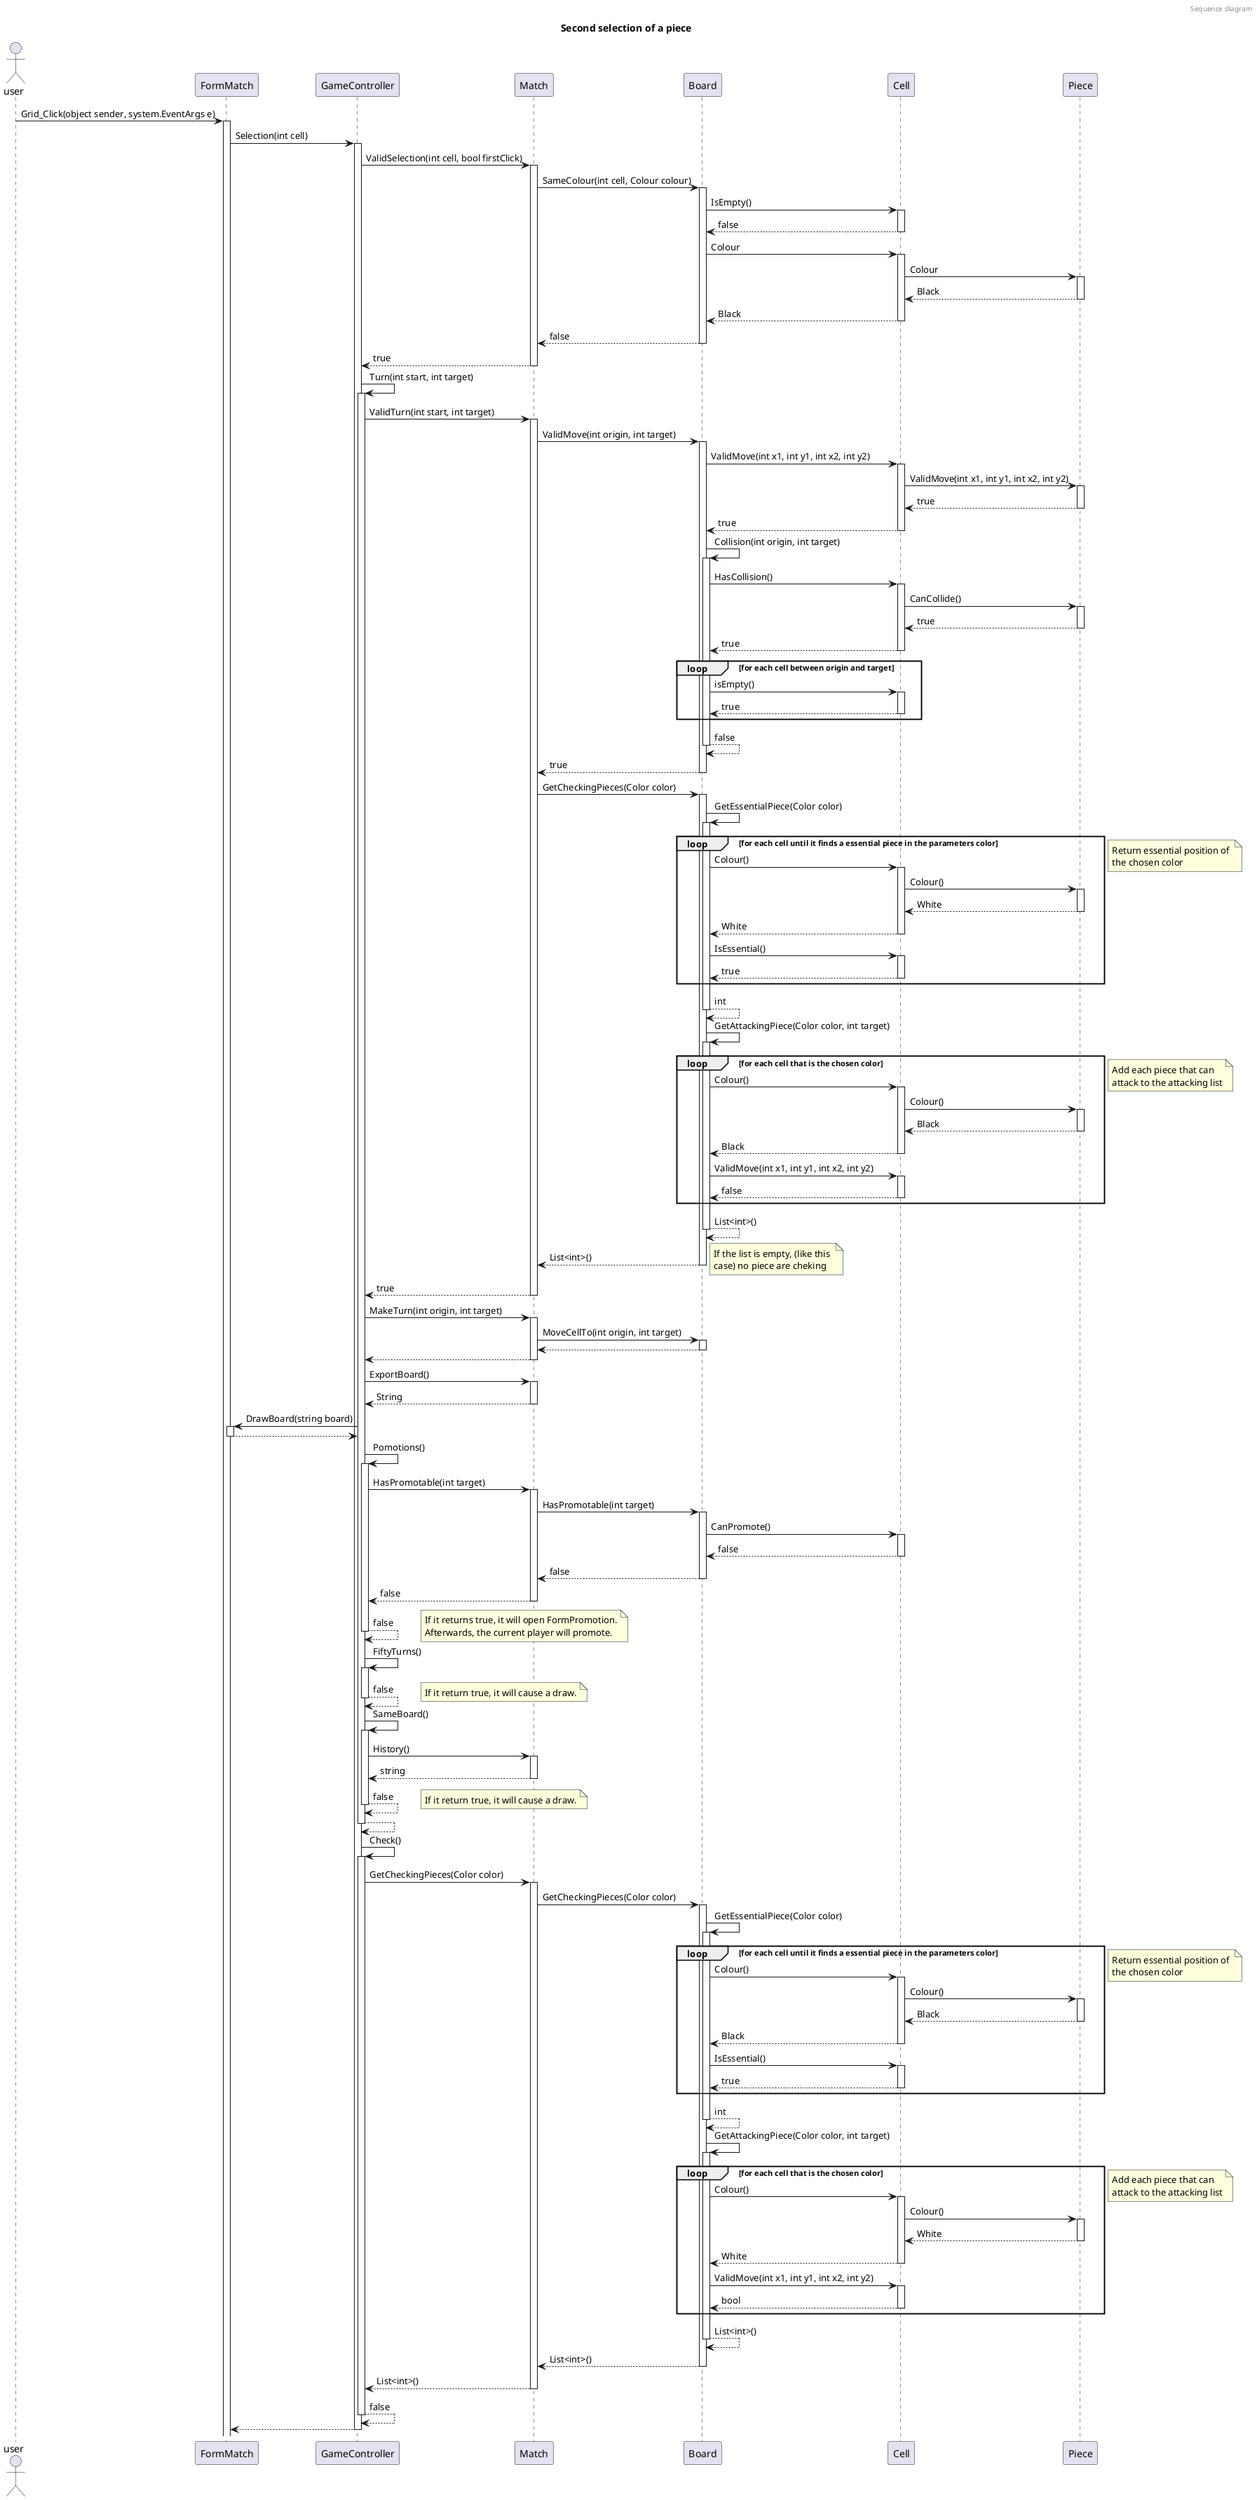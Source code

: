 @startuml first_sequence

header Sequence diagram

title Second selection of a piece 

actor user

'---------'Check if is not the same colour---------'
user -> FormMatch ++ : Grid_Click(object sender, system.EventArgs e)
FormMatch -> GameController ++ : Selection(int cell)

GameController -> Match ++: ValidSelection(int cell, bool firstClick)

Match -> Board ++: SameColour(int cell, Colour colour)
Board -> Cell ++: IsEmpty()
return false

Board -> Cell ++: Colour
Cell -> Piece ++: Colour
return Black
return Black
return false
return true

'---------Check if turn is valid---------'
GameController -> GameController ++: Turn(int start, int target)
GameController -> Match ++: ValidTurn(int start, int target)

'Check if move is valid
Match -> Board ++: ValidMove(int origin, int target)
Board -> Cell ++: ValidMove(int x1, int y1, int x2, int y2)
Cell -> Piece ++: ValidMove(int x1, int y1, int x2, int y2)
return true
return true

'Check if there are a collision
Board -> Board ++: Collision(int origin, int target)
Board -> Cell ++: HasCollision()
Cell -> Piece ++: CanCollide()
return true
return true
loop for each cell between origin and target
    Board -> Cell ++: isEmpty()
    return true
end
return false
return true

'Check Selfcheck
Match -> Board ++: GetCheckingPieces(Color color)
Board -> Board ++: GetEssentialPiece(Color color)
loop for each cell until it finds a essential piece in the parameters color
    Board -> Cell ++: Colour()
    Cell -> Piece ++: Colour()
    return White
    return White
    Board -> Cell ++: IsEssential()
    return true
end
note right
    Return essential position of 
    the chosen color
end note
return int

Board -> Board ++: GetAttackingPiece(Color color, int target)
loop for each cell that is the chosen color
    Board -> Cell ++: Colour()
    Cell -> Piece ++: Colour()
    return Black
    return Black
    Board -> Cell ++: ValidMove(int x1, int y1, int x2, int y2)
    return false
end

note right
    Add each piece that can 
    attack to the attacking list
end note

return List<int>() 
return List<int>()

note right
    If the list is empty, (like this 
    case) no piece are cheking
end note








return true


'Make the turn (Modals)
GameController -> Match ++: MakeTurn(int origin, int target)
Match -> Board ++: MoveCellTo(int origin, int target)
return
return

'Make the turn (Views)
GameController -> Match ++: ExportBoard()
return String
GameController -> FormMatch ++: DrawBoard(string board)
return

'TODO Promotion
GameController -> GameController ++: Pomotions()
GameController -> Match ++: HasPromotable(int target)
Match -> Board ++: HasPromotable(int target)
Board -> Cell ++: CanPromote()
return false
return false
return false
return false

note right
    If it returns true, it will open FormPromotion.
    Afterwards, the current player will promote.
end note

'TODO Castle

'Check if it make fifty turn
GameController -> GameController ++: FiftyTurns()
return false

note right
    If it return true, it will cause a draw.
end note

'Check if it make fifty turn
GameController -> GameController ++: SameBoard()
GameController -> Match ++: History()
return string
return false

note right
    If it return true, it will cause a draw.
end note

return


'TODO Check
'TODO Checkmate
'TODO Stalemate
GameController -> GameController ++: Check()
GameController -> Match ++: GetCheckingPieces(Color color)
Match -> Board ++: GetCheckingPieces(Color color)
Board -> Board ++: GetEssentialPiece(Color color)
loop for each cell until it finds a essential piece in the parameters color
    Board -> Cell ++: Colour()
    Cell -> Piece ++: Colour()
    return Black
    return Black
    Board -> Cell ++: IsEssential()
    return true
end
note right
    Return essential position of 
    the chosen color
end note
return int

Board -> Board ++: GetAttackingPiece(Color color, int target)
loop for each cell that is the chosen color
    Board -> Cell ++: Colour()
    Cell -> Piece ++: Colour()
    return White
    return White
    Board -> Cell ++: ValidMove(int x1, int y1, int x2, int y2)
    return bool
end

note right
    Add each piece that can 
    attack to the attacking list
end note

return List<int>() 
return List<int>()
return List<int>()
return false



return

@enduml